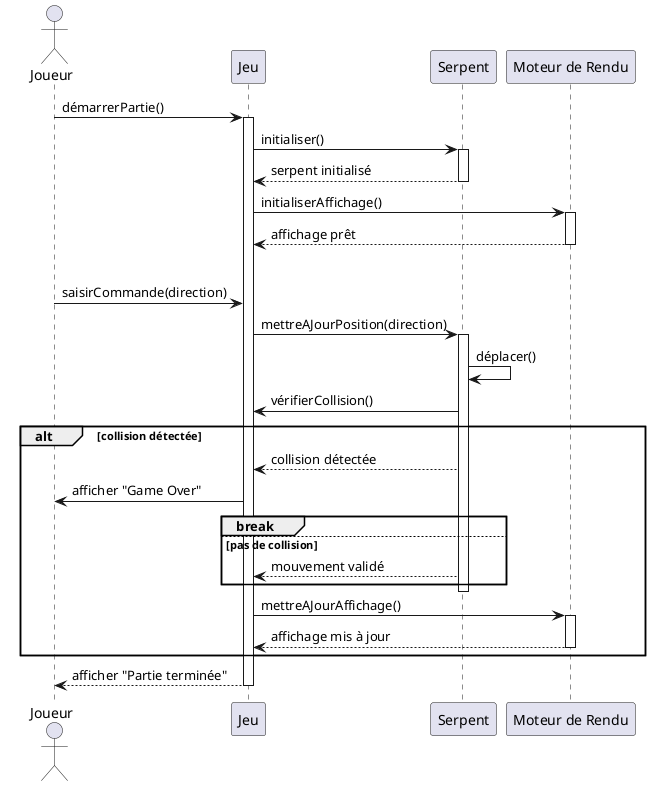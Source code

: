 @startuml
'https://plantuml.com/sequence-diagram

actor Joueur as Player
participant Jeu as Game
participant Serpent as Snake
participant "Moteur de Rendu" as Renderer

Player -> Game: démarrerPartie()
activate Game
Game -> Snake: initialiser()
activate Snake
Snake --> Game: serpent initialisé
deactivate Snake
Game -> Renderer: initialiserAffichage()
activate Renderer
Renderer --> Game: affichage prêt
deactivate Renderer

loop pendant que la partie est en cours
    Player -> Game: saisirCommande(direction)
    Game -> Snake: mettreAJourPosition(direction)
    activate Snake
    Snake -> Snake: déplacer()
    Snake -> Game: vérifierCollision()
    alt collision détectée
        Snake --> Game: collision détectée
        Game -> Player: afficher "Game Over"
        break
    else pas de collision
        Snake --> Game: mouvement validé
    end
    deactivate Snake

    Game -> Renderer: mettreAJourAffichage()
    activate Renderer
    Renderer --> Game: affichage mis à jour
    deactivate Renderer
end

Game --> Player: afficher "Partie terminée"
deactivate Game








@enduml